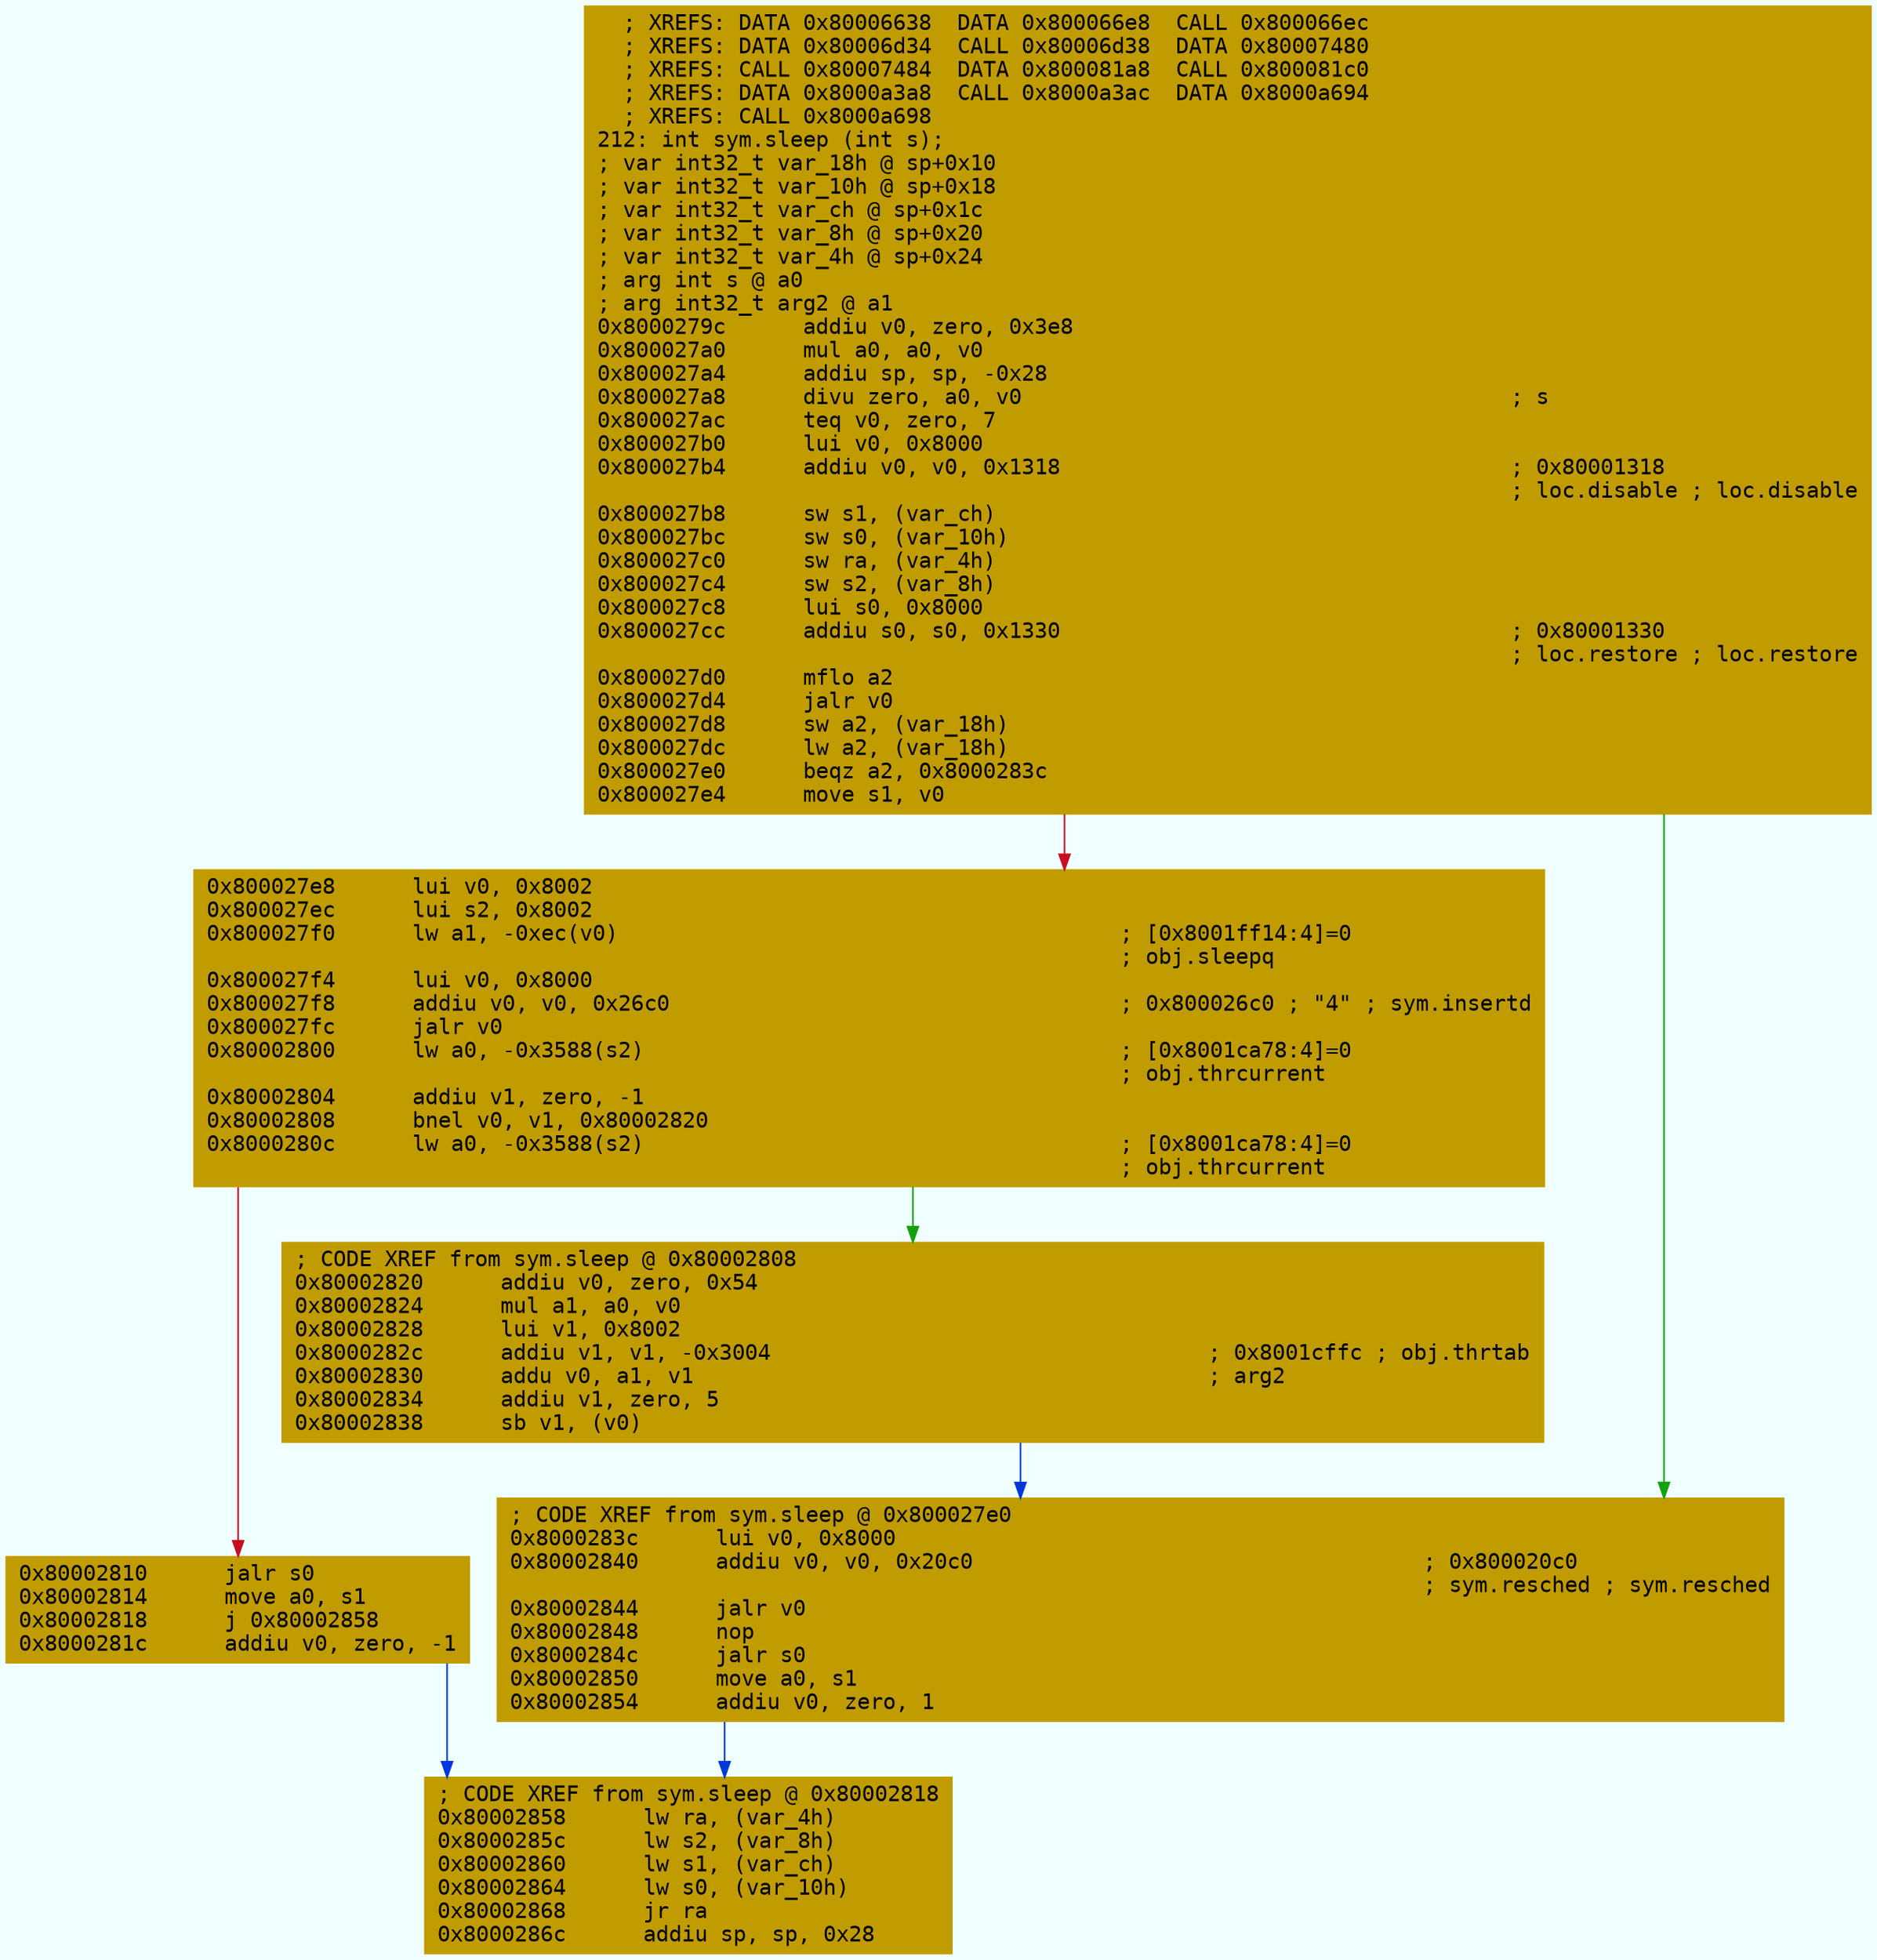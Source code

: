 digraph code {
	graph [bgcolor=azure fontsize=8 fontname="Courier" splines="ortho"];
	node [fillcolor=gray style=filled shape=box];
	edge [arrowhead="normal"];
	"0x8000279c" [URL="sym.sleep/0x8000279c", fillcolor="#c19c00",color="#c19c00", fontname="Courier",label="  ; XREFS: DATA 0x80006638  DATA 0x800066e8  CALL 0x800066ec  \l  ; XREFS: DATA 0x80006d34  CALL 0x80006d38  DATA 0x80007480  \l  ; XREFS: CALL 0x80007484  DATA 0x800081a8  CALL 0x800081c0  \l  ; XREFS: DATA 0x8000a3a8  CALL 0x8000a3ac  DATA 0x8000a694  \l  ; XREFS: CALL 0x8000a698  \l212: int sym.sleep (int s);\l; var int32_t var_18h @ sp+0x10\l; var int32_t var_10h @ sp+0x18\l; var int32_t var_ch @ sp+0x1c\l; var int32_t var_8h @ sp+0x20\l; var int32_t var_4h @ sp+0x24\l; arg int s @ a0\l; arg int32_t arg2 @ a1\l0x8000279c      addiu v0, zero, 0x3e8\l0x800027a0      mul a0, a0, v0\l0x800027a4      addiu sp, sp, -0x28\l0x800027a8      divu zero, a0, v0                                      ; s\l0x800027ac      teq v0, zero, 7\l0x800027b0      lui v0, 0x8000\l0x800027b4      addiu v0, v0, 0x1318                                   ; 0x80001318\l                                                                       ; loc.disable ; loc.disable\l0x800027b8      sw s1, (var_ch)\l0x800027bc      sw s0, (var_10h)\l0x800027c0      sw ra, (var_4h)\l0x800027c4      sw s2, (var_8h)\l0x800027c8      lui s0, 0x8000\l0x800027cc      addiu s0, s0, 0x1330                                   ; 0x80001330\l                                                                       ; loc.restore ; loc.restore\l0x800027d0      mflo a2\l0x800027d4      jalr v0\l0x800027d8      sw a2, (var_18h)\l0x800027dc      lw a2, (var_18h)\l0x800027e0      beqz a2, 0x8000283c\l0x800027e4      move s1, v0\l"]
	"0x800027e8" [URL="sym.sleep/0x800027e8", fillcolor="#c19c00",color="#c19c00", fontname="Courier",label="0x800027e8      lui v0, 0x8002\l0x800027ec      lui s2, 0x8002\l0x800027f0      lw a1, -0xec(v0)                                       ; [0x8001ff14:4]=0\l                                                                       ; obj.sleepq\l0x800027f4      lui v0, 0x8000\l0x800027f8      addiu v0, v0, 0x26c0                                   ; 0x800026c0 ; \"4\" ; sym.insertd\l0x800027fc      jalr v0\l0x80002800      lw a0, -0x3588(s2)                                     ; [0x8001ca78:4]=0\l                                                                       ; obj.thrcurrent\l0x80002804      addiu v1, zero, -1\l0x80002808      bnel v0, v1, 0x80002820\l0x8000280c      lw a0, -0x3588(s2)                                     ; [0x8001ca78:4]=0\l                                                                       ; obj.thrcurrent\l"]
	"0x80002810" [URL="sym.sleep/0x80002810", fillcolor="#c19c00",color="#c19c00", fontname="Courier",label="0x80002810      jalr s0\l0x80002814      move a0, s1\l0x80002818      j 0x80002858\l0x8000281c      addiu v0, zero, -1\l"]
	"0x80002820" [URL="sym.sleep/0x80002820", fillcolor="#c19c00",color="#c19c00", fontname="Courier",label="; CODE XREF from sym.sleep @ 0x80002808\l0x80002820      addiu v0, zero, 0x54\l0x80002824      mul a1, a0, v0\l0x80002828      lui v1, 0x8002\l0x8000282c      addiu v1, v1, -0x3004                                  ; 0x8001cffc ; obj.thrtab\l0x80002830      addu v0, a1, v1                                        ; arg2\l0x80002834      addiu v1, zero, 5\l0x80002838      sb v1, (v0)\l"]
	"0x8000283c" [URL="sym.sleep/0x8000283c", fillcolor="#c19c00",color="#c19c00", fontname="Courier",label="; CODE XREF from sym.sleep @ 0x800027e0\l0x8000283c      lui v0, 0x8000\l0x80002840      addiu v0, v0, 0x20c0                                   ; 0x800020c0\l                                                                       ; sym.resched ; sym.resched\l0x80002844      jalr v0\l0x80002848      nop\l0x8000284c      jalr s0\l0x80002850      move a0, s1\l0x80002854      addiu v0, zero, 1\l"]
	"0x80002858" [URL="sym.sleep/0x80002858", fillcolor="#c19c00",color="#c19c00", fontname="Courier",label="; CODE XREF from sym.sleep @ 0x80002818\l0x80002858      lw ra, (var_4h)\l0x8000285c      lw s2, (var_8h)\l0x80002860      lw s1, (var_ch)\l0x80002864      lw s0, (var_10h)\l0x80002868      jr ra\l0x8000286c      addiu sp, sp, 0x28\l"]
        "0x8000279c" -> "0x8000283c" [color="#13a10e"];
        "0x8000279c" -> "0x800027e8" [color="#c50f1f"];
        "0x800027e8" -> "0x80002820" [color="#13a10e"];
        "0x800027e8" -> "0x80002810" [color="#c50f1f"];
        "0x80002810" -> "0x80002858" [color="#0037da"];
        "0x80002820" -> "0x8000283c" [color="#0037da"];
        "0x8000283c" -> "0x80002858" [color="#0037da"];
}
